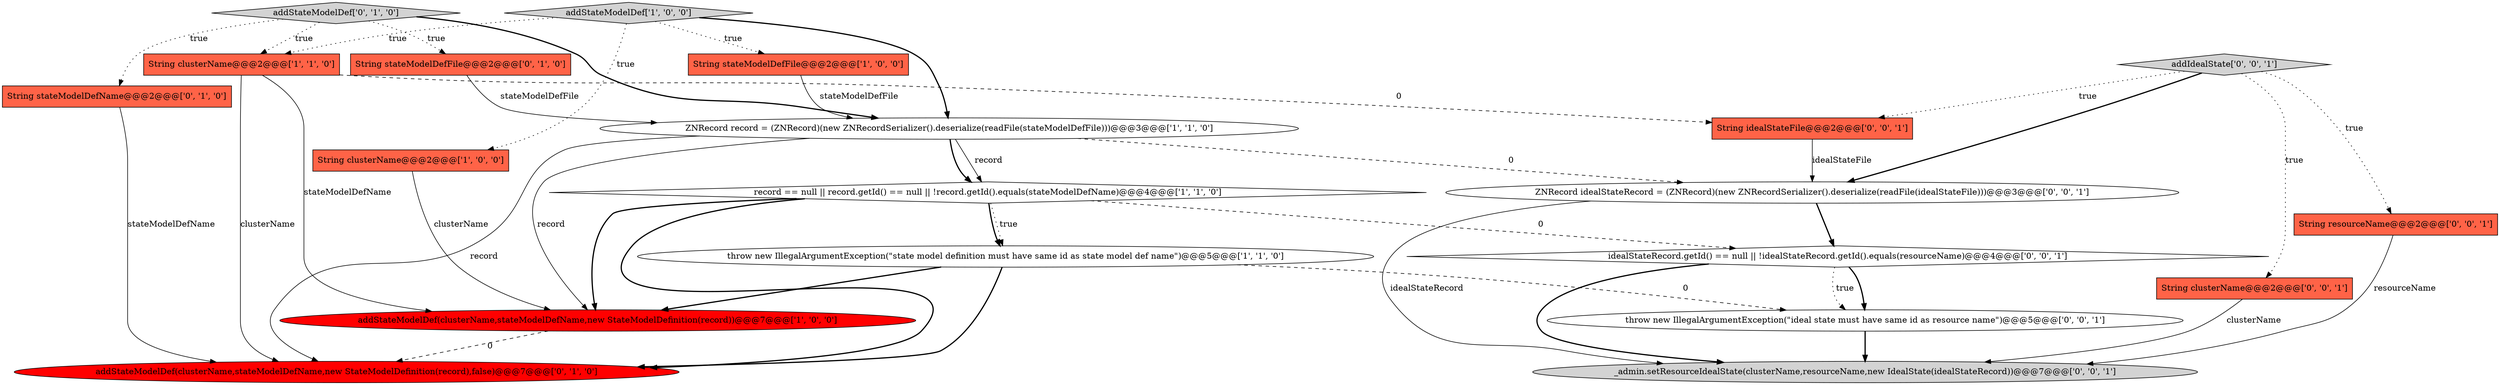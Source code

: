 digraph {
6 [style = filled, label = "ZNRecord record = (ZNRecord)(new ZNRecordSerializer().deserialize(readFile(stateModelDefFile)))@@@3@@@['1', '1', '0']", fillcolor = white, shape = ellipse image = "AAA0AAABBB1BBB"];
1 [style = filled, label = "String stateModelDefFile@@@2@@@['1', '0', '0']", fillcolor = tomato, shape = box image = "AAA0AAABBB1BBB"];
4 [style = filled, label = "throw new IllegalArgumentException(\"state model definition must have same id as state model def name\")@@@5@@@['1', '1', '0']", fillcolor = white, shape = ellipse image = "AAA0AAABBB1BBB"];
5 [style = filled, label = "String clusterName@@@2@@@['1', '1', '0']", fillcolor = tomato, shape = box image = "AAA0AAABBB1BBB"];
8 [style = filled, label = "String stateModelDefName@@@2@@@['0', '1', '0']", fillcolor = tomato, shape = box image = "AAA0AAABBB2BBB"];
16 [style = filled, label = "_admin.setResourceIdealState(clusterName,resourceName,new IdealState(idealStateRecord))@@@7@@@['0', '0', '1']", fillcolor = lightgray, shape = ellipse image = "AAA0AAABBB3BBB"];
9 [style = filled, label = "String stateModelDefFile@@@2@@@['0', '1', '0']", fillcolor = tomato, shape = box image = "AAA0AAABBB2BBB"];
13 [style = filled, label = "String resourceName@@@2@@@['0', '0', '1']", fillcolor = tomato, shape = box image = "AAA0AAABBB3BBB"];
7 [style = filled, label = "addStateModelDef(clusterName,stateModelDefName,new StateModelDefinition(record))@@@7@@@['1', '0', '0']", fillcolor = red, shape = ellipse image = "AAA1AAABBB1BBB"];
10 [style = filled, label = "addStateModelDef['0', '1', '0']", fillcolor = lightgray, shape = diamond image = "AAA0AAABBB2BBB"];
17 [style = filled, label = "throw new IllegalArgumentException(\"ideal state must have same id as resource name\")@@@5@@@['0', '0', '1']", fillcolor = white, shape = ellipse image = "AAA0AAABBB3BBB"];
12 [style = filled, label = "String clusterName@@@2@@@['0', '0', '1']", fillcolor = tomato, shape = box image = "AAA0AAABBB3BBB"];
2 [style = filled, label = "record == null || record.getId() == null || !record.getId().equals(stateModelDefName)@@@4@@@['1', '1', '0']", fillcolor = white, shape = diamond image = "AAA0AAABBB1BBB"];
3 [style = filled, label = "addStateModelDef['1', '0', '0']", fillcolor = lightgray, shape = diamond image = "AAA0AAABBB1BBB"];
18 [style = filled, label = "idealStateRecord.getId() == null || !idealStateRecord.getId().equals(resourceName)@@@4@@@['0', '0', '1']", fillcolor = white, shape = diamond image = "AAA0AAABBB3BBB"];
0 [style = filled, label = "String clusterName@@@2@@@['1', '0', '0']", fillcolor = tomato, shape = box image = "AAA0AAABBB1BBB"];
11 [style = filled, label = "addStateModelDef(clusterName,stateModelDefName,new StateModelDefinition(record),false)@@@7@@@['0', '1', '0']", fillcolor = red, shape = ellipse image = "AAA1AAABBB2BBB"];
14 [style = filled, label = "addIdealState['0', '0', '1']", fillcolor = lightgray, shape = diamond image = "AAA0AAABBB3BBB"];
19 [style = filled, label = "ZNRecord idealStateRecord = (ZNRecord)(new ZNRecordSerializer().deserialize(readFile(idealStateFile)))@@@3@@@['0', '0', '1']", fillcolor = white, shape = ellipse image = "AAA0AAABBB3BBB"];
15 [style = filled, label = "String idealStateFile@@@2@@@['0', '0', '1']", fillcolor = tomato, shape = box image = "AAA0AAABBB3BBB"];
12->16 [style = solid, label="clusterName"];
10->8 [style = dotted, label="true"];
19->18 [style = bold, label=""];
14->12 [style = dotted, label="true"];
4->17 [style = dashed, label="0"];
5->11 [style = solid, label="clusterName"];
6->2 [style = solid, label="record"];
6->11 [style = solid, label="record"];
7->11 [style = dashed, label="0"];
18->17 [style = bold, label=""];
3->6 [style = bold, label=""];
14->19 [style = bold, label=""];
5->7 [style = solid, label="stateModelDefName"];
10->9 [style = dotted, label="true"];
10->5 [style = dotted, label="true"];
2->4 [style = bold, label=""];
10->6 [style = bold, label=""];
13->16 [style = solid, label="resourceName"];
4->7 [style = bold, label=""];
14->13 [style = dotted, label="true"];
6->2 [style = bold, label=""];
14->15 [style = dotted, label="true"];
3->5 [style = dotted, label="true"];
0->7 [style = solid, label="clusterName"];
19->16 [style = solid, label="idealStateRecord"];
6->7 [style = solid, label="record"];
8->11 [style = solid, label="stateModelDefName"];
2->4 [style = dotted, label="true"];
6->19 [style = dashed, label="0"];
3->0 [style = dotted, label="true"];
2->18 [style = dashed, label="0"];
18->17 [style = dotted, label="true"];
2->7 [style = bold, label=""];
4->11 [style = bold, label=""];
9->6 [style = solid, label="stateModelDefFile"];
5->15 [style = dashed, label="0"];
3->1 [style = dotted, label="true"];
2->11 [style = bold, label=""];
17->16 [style = bold, label=""];
1->6 [style = solid, label="stateModelDefFile"];
15->19 [style = solid, label="idealStateFile"];
18->16 [style = bold, label=""];
}
